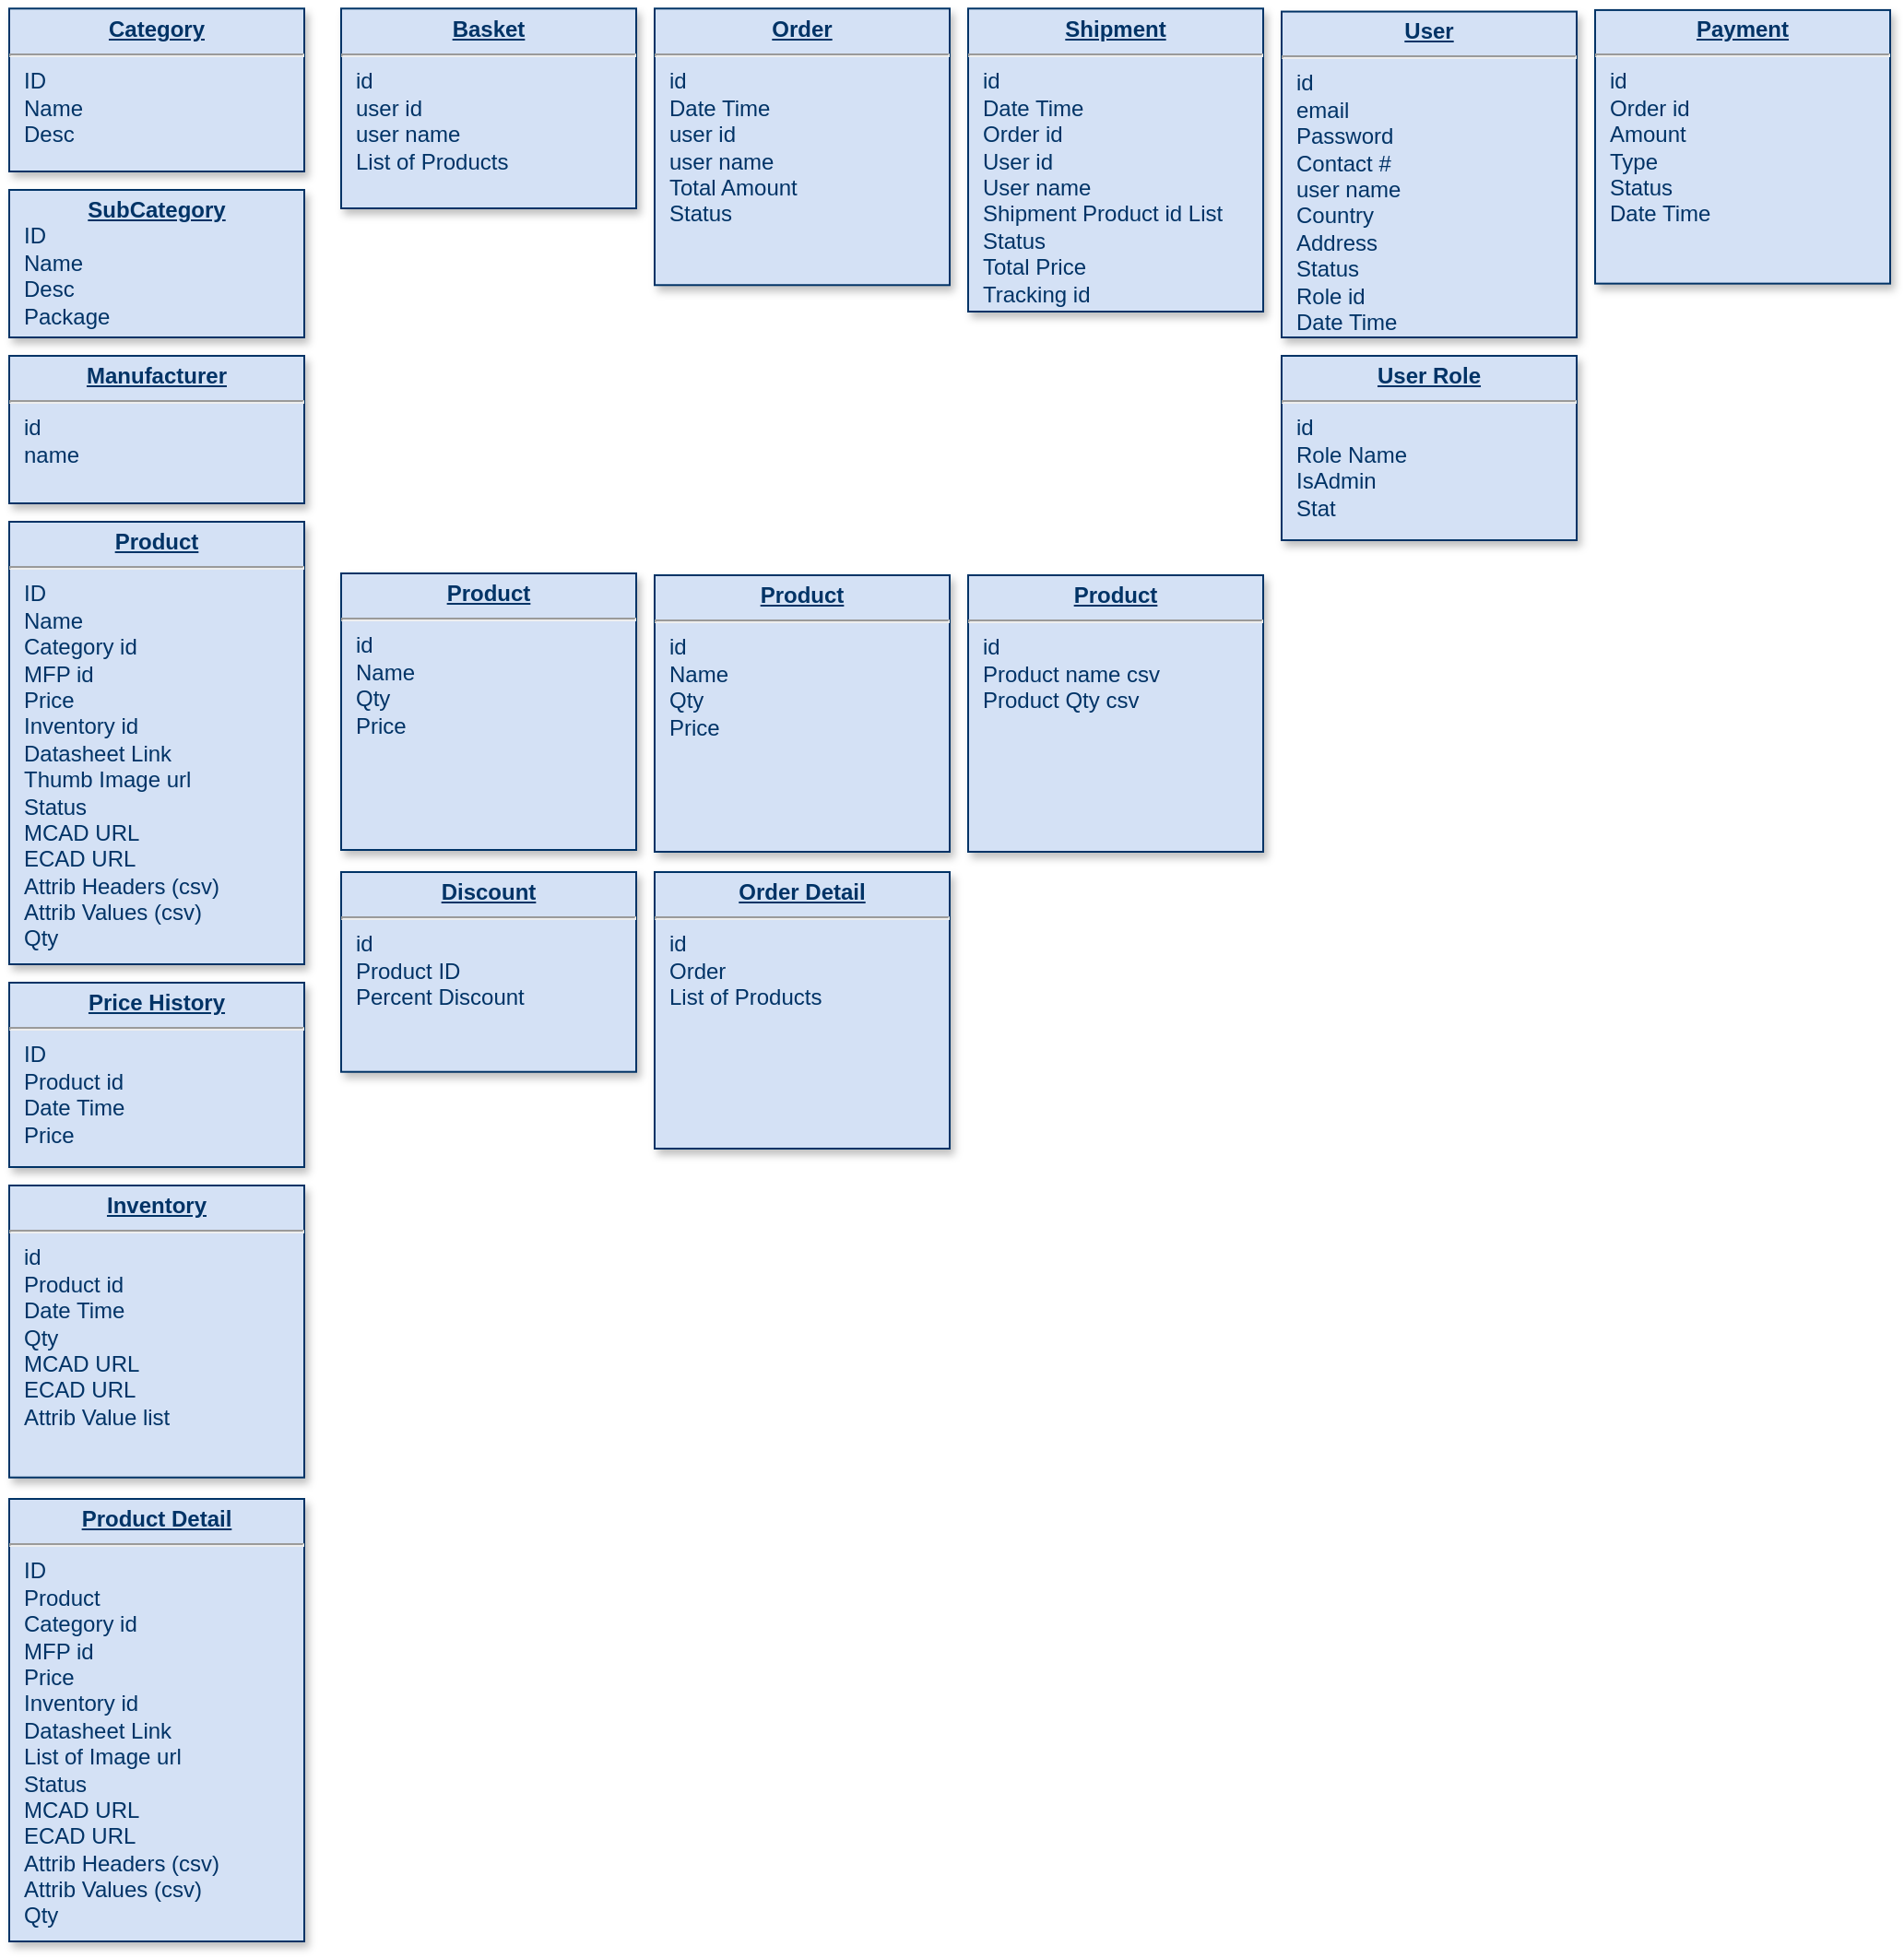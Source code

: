 <mxfile version="21.2.8" type="device" pages="4">
  <diagram name="Erd" id="efa7a0a1-bf9b-a30e-e6df-94a7791c09e9">
    <mxGraphModel dx="1418" dy="828" grid="1" gridSize="10" guides="1" tooltips="1" connect="1" arrows="1" fold="1" page="1" pageScale="1" pageWidth="826" pageHeight="1169" background="#ffffff" math="0" shadow="0">
      <root>
        <mxCell id="0" />
        <mxCell id="1" parent="0" />
        <mxCell id="19" value="&lt;p style=&quot;margin: 0px ; margin-top: 4px ; text-align: center ; text-decoration: underline&quot;&gt;&lt;strong&gt;Product&lt;/strong&gt;&lt;/p&gt;&lt;hr&gt;&lt;p style=&quot;margin: 0px 0px 0px 8px&quot;&gt;ID&lt;/p&gt;&lt;p style=&quot;margin: 0px 0px 0px 8px&quot;&gt;Name&lt;/p&gt;&lt;p style=&quot;margin: 0px 0px 0px 8px&quot;&gt;Category id&lt;/p&gt;&lt;p style=&quot;margin: 0px 0px 0px 8px&quot;&gt;MFP id&lt;/p&gt;&lt;p style=&quot;margin: 0px 0px 0px 8px&quot;&gt;Price&lt;/p&gt;&lt;p style=&quot;margin: 0px 0px 0px 8px&quot;&gt;Inventory id&lt;/p&gt;&lt;p style=&quot;margin: 0px 0px 0px 8px&quot;&gt;Datasheet Link&lt;/p&gt;&lt;p style=&quot;margin: 0px 0px 0px 8px&quot;&gt;Thumb Image url&lt;/p&gt;&lt;p style=&quot;margin: 0px 0px 0px 8px&quot;&gt;Status&lt;/p&gt;&lt;p style=&quot;margin: 0px 0px 0px 8px&quot;&gt;MCAD URL&lt;/p&gt;&lt;p style=&quot;margin: 0px 0px 0px 8px&quot;&gt;ECAD URL&lt;/p&gt;&lt;p style=&quot;margin: 0px 0px 0px 8px&quot;&gt;Attrib Headers (csv)&lt;br&gt;&lt;/p&gt;&lt;p style=&quot;margin: 0px 0px 0px 8px&quot;&gt;Attrib Values (csv)&lt;/p&gt;&lt;p style=&quot;margin: 0px 0px 0px 8px&quot;&gt;Qty&lt;/p&gt;" style="verticalAlign=top;align=left;overflow=fill;fontSize=12;fontFamily=Helvetica;html=1;strokeColor=#003366;shadow=1;fillColor=#D4E1F5;fontColor=#003366" parent="1" vertex="1">
          <mxGeometry x="40" y="300" width="160" height="240" as="geometry" />
        </mxCell>
        <mxCell id="20" value="&lt;p style=&quot;margin: 0px ; margin-top: 4px ; text-align: center ; text-decoration: underline&quot;&gt;&lt;b&gt;Manufacturer&lt;br&gt;&lt;/b&gt;&lt;/p&gt;&lt;div id=&quot;SDCloudData&quot; style=&quot;display: none&quot;&gt;&lt;/div&gt;&lt;hr&gt;&lt;p style=&quot;margin: 0px ; margin-left: 8px&quot;&gt;id&lt;/p&gt;&lt;p style=&quot;margin: 0px ; margin-left: 8px&quot;&gt;name&lt;/p&gt;&lt;p style=&quot;margin: 0px ; margin-left: 8px&quot;&gt;&lt;br&gt;&lt;/p&gt;" style="verticalAlign=top;align=left;overflow=fill;fontSize=12;fontFamily=Helvetica;html=1;strokeColor=#003366;shadow=1;fillColor=#D4E1F5;fontColor=#003366" parent="1" vertex="1">
          <mxGeometry x="40" y="210" width="160" height="80" as="geometry" />
        </mxCell>
        <mxCell id="21" value="&lt;p style=&quot;margin: 0px ; margin-top: 4px ; text-align: center ; text-decoration: underline&quot;&gt;&lt;b&gt;SubCategory&lt;br&gt;&lt;/b&gt;&lt;/p&gt;&lt;p style=&quot;margin: 0px 0px 0px 8px&quot;&gt;ID&lt;/p&gt;&lt;p style=&quot;margin: 0px 0px 0px 8px&quot;&gt;Name&lt;/p&gt;&lt;p style=&quot;margin: 0px 0px 0px 8px&quot;&gt;Desc&lt;/p&gt;&lt;p style=&quot;margin: 0px 0px 0px 8px&quot;&gt;&lt;span&gt;Package&amp;nbsp;&lt;/span&gt;&lt;br&gt;&lt;/p&gt;&lt;div id=&quot;SDCloudData&quot; style=&quot;display: none&quot;&gt;&lt;/div&gt;" style="verticalAlign=top;align=left;overflow=fill;fontSize=12;fontFamily=Helvetica;html=1;strokeColor=#003366;shadow=1;fillColor=#D4E1F5;fontColor=#003366" parent="1" vertex="1">
          <mxGeometry x="40" y="120" width="160" height="80" as="geometry" />
        </mxCell>
        <mxCell id="24" value="&lt;p style=&quot;margin: 0px ; margin-top: 4px ; text-align: center ; text-decoration: underline&quot;&gt;&lt;strong&gt;Order&lt;/strong&gt;&lt;/p&gt;&lt;hr&gt;&lt;p style=&quot;margin: 0px ; margin-left: 8px&quot;&gt;id&lt;/p&gt;&lt;p style=&quot;margin: 0px ; margin-left: 8px&quot;&gt;Date Time&lt;/p&gt;&lt;p style=&quot;margin: 0px ; margin-left: 8px&quot;&gt;user id&lt;/p&gt;&lt;p style=&quot;margin: 0px ; margin-left: 8px&quot;&gt;user name&lt;/p&gt;&lt;p style=&quot;margin: 0px ; margin-left: 8px&quot;&gt;Total Amount&lt;/p&gt;&lt;p style=&quot;margin: 0px ; margin-left: 8px&quot;&gt;Status&lt;/p&gt;" style="verticalAlign=top;align=left;overflow=fill;fontSize=12;fontFamily=Helvetica;html=1;strokeColor=#003366;shadow=1;fillColor=#D4E1F5;fontColor=#003366" parent="1" vertex="1">
          <mxGeometry x="390.0" y="21.64" width="160" height="150" as="geometry" />
        </mxCell>
        <mxCell id="25" value="&lt;p style=&quot;margin: 0px ; margin-top: 4px ; text-align: center ; text-decoration: underline&quot;&gt;&lt;b&gt;Category&lt;br&gt;&lt;/b&gt;&lt;/p&gt;&lt;div id=&quot;SDCloudData&quot; style=&quot;display: none&quot;&gt;&lt;/div&gt;&lt;hr&gt;&lt;p style=&quot;margin: 0px ; margin-left: 8px&quot;&gt;ID&lt;/p&gt;&lt;p style=&quot;margin: 0px ; margin-left: 8px&quot;&gt;Name&lt;/p&gt;&lt;p style=&quot;margin: 0px ; margin-left: 8px&quot;&gt;Desc&lt;/p&gt;" style="verticalAlign=top;align=left;overflow=fill;fontSize=12;fontFamily=Helvetica;html=1;strokeColor=#003366;shadow=1;fillColor=#D4E1F5;fontColor=#003366" parent="1" vertex="1">
          <mxGeometry x="40" y="21.64" width="160" height="88.36" as="geometry" />
        </mxCell>
        <mxCell id="sYIa1su5frhy15XDhLij-114" value="&lt;p style=&quot;margin: 0px ; margin-top: 4px ; text-align: center ; text-decoration: underline&quot;&gt;&lt;strong&gt;Price History&lt;/strong&gt;&lt;/p&gt;&lt;hr&gt;&lt;p style=&quot;margin: 0px 0px 0px 8px&quot;&gt;ID&lt;/p&gt;&lt;p style=&quot;margin: 0px 0px 0px 8px&quot;&gt;Product id&lt;/p&gt;&lt;p style=&quot;margin: 0px 0px 0px 8px&quot;&gt;Date Time&lt;/p&gt;&lt;p style=&quot;margin: 0px 0px 0px 8px&quot;&gt;Price&lt;/p&gt;&lt;p style=&quot;margin: 0px 0px 0px 8px&quot;&gt;&amp;nbsp;&lt;/p&gt;" style="verticalAlign=top;align=left;overflow=fill;fontSize=12;fontFamily=Helvetica;html=1;strokeColor=#003366;shadow=1;fillColor=#D4E1F5;fontColor=#003366" parent="1" vertex="1">
          <mxGeometry x="40" y="550" width="160" height="100" as="geometry" />
        </mxCell>
        <mxCell id="sYIa1su5frhy15XDhLij-115" value="&lt;p style=&quot;margin: 0px ; margin-top: 4px ; text-align: center ; text-decoration: underline&quot;&gt;&lt;b&gt;Inventory&lt;br&gt;&lt;/b&gt;&lt;/p&gt;&lt;div id=&quot;SDCloudData&quot; style=&quot;display: none&quot;&gt;&lt;/div&gt;&lt;hr&gt;&lt;p style=&quot;margin: 0px ; margin-left: 8px&quot;&gt;id&lt;/p&gt;&lt;p style=&quot;margin: 0px ; margin-left: 8px&quot;&gt;Product id&lt;/p&gt;&lt;p style=&quot;margin: 0px ; margin-left: 8px&quot;&gt;Date Time&lt;/p&gt;&lt;p style=&quot;margin: 0px ; margin-left: 8px&quot;&gt;Qty&amp;nbsp;&lt;/p&gt;&lt;p style=&quot;margin: 0px 0px 0px 8px&quot;&gt;MCAD URL&lt;/p&gt;&lt;p style=&quot;margin: 0px 0px 0px 8px&quot;&gt;ECAD URL&lt;/p&gt;&lt;p style=&quot;margin: 0px 0px 0px 8px&quot;&gt;Attrib Value list&lt;br&gt;&lt;/p&gt;" style="verticalAlign=top;align=left;overflow=fill;fontSize=12;fontFamily=Helvetica;html=1;strokeColor=#003366;shadow=1;fillColor=#D4E1F5;fontColor=#003366" parent="1" vertex="1">
          <mxGeometry x="40" y="660" width="160" height="158.36" as="geometry" />
        </mxCell>
        <mxCell id="sYIa1su5frhy15XDhLij-119" value="&lt;p style=&quot;margin: 0px ; margin-top: 4px ; text-align: center ; text-decoration: underline&quot;&gt;&lt;strong&gt;Basket&lt;/strong&gt;&lt;/p&gt;&lt;hr&gt;&lt;p style=&quot;margin: 0px ; margin-left: 8px&quot;&gt;id&lt;/p&gt;&lt;p style=&quot;margin: 0px ; margin-left: 8px&quot;&gt;&lt;span&gt;user id&lt;/span&gt;&lt;br&gt;&lt;/p&gt;&lt;p style=&quot;margin: 0px ; margin-left: 8px&quot;&gt;user name&lt;/p&gt;&lt;p style=&quot;margin: 0px ; margin-left: 8px&quot;&gt;List of Products&lt;/p&gt;" style="verticalAlign=top;align=left;overflow=fill;fontSize=12;fontFamily=Helvetica;html=1;strokeColor=#003366;shadow=1;fillColor=#D4E1F5;fontColor=#003366" parent="1" vertex="1">
          <mxGeometry x="220" y="21.64" width="160" height="108.36" as="geometry" />
        </mxCell>
        <mxCell id="sYIa1su5frhy15XDhLij-120" value="&lt;p style=&quot;margin: 0px ; margin-top: 4px ; text-align: center ; text-decoration: underline&quot;&gt;&lt;strong&gt;Shipment&lt;/strong&gt;&lt;/p&gt;&lt;hr&gt;&lt;p style=&quot;margin: 0px ; margin-left: 8px&quot;&gt;id&lt;/p&gt;&lt;p style=&quot;margin: 0px ; margin-left: 8px&quot;&gt;Date Time&lt;/p&gt;&lt;p style=&quot;margin: 0px ; margin-left: 8px&quot;&gt;Order id&lt;/p&gt;&lt;p style=&quot;margin: 0px ; margin-left: 8px&quot;&gt;User id&lt;/p&gt;&lt;p style=&quot;margin: 0px ; margin-left: 8px&quot;&gt;User name&lt;/p&gt;&lt;p style=&quot;margin: 0px ; margin-left: 8px&quot;&gt;Shipment Product id List&lt;/p&gt;&lt;p style=&quot;margin: 0px ; margin-left: 8px&quot;&gt;Status&lt;/p&gt;&lt;p style=&quot;margin: 0px ; margin-left: 8px&quot;&gt;Total Price&lt;/p&gt;&lt;p style=&quot;margin: 0px ; margin-left: 8px&quot;&gt;Tracking id&lt;/p&gt;" style="verticalAlign=top;align=left;overflow=fill;fontSize=12;fontFamily=Helvetica;html=1;strokeColor=#003366;shadow=1;fillColor=#D4E1F5;fontColor=#003366" parent="1" vertex="1">
          <mxGeometry x="560" y="21.64" width="160" height="164.36" as="geometry" />
        </mxCell>
        <mxCell id="sYIa1su5frhy15XDhLij-121" value="&lt;p style=&quot;margin: 0px ; margin-top: 4px ; text-align: center ; text-decoration: underline&quot;&gt;&lt;strong&gt;User&lt;/strong&gt;&lt;/p&gt;&lt;hr&gt;&lt;p style=&quot;margin: 0px ; margin-left: 8px&quot;&gt;id&lt;/p&gt;&lt;p style=&quot;margin: 0px ; margin-left: 8px&quot;&gt;email&lt;/p&gt;&lt;p style=&quot;margin: 0px ; margin-left: 8px&quot;&gt;Password&lt;/p&gt;&lt;p style=&quot;margin: 0px ; margin-left: 8px&quot;&gt;&lt;span&gt;Contact #&lt;/span&gt;&lt;br&gt;&lt;/p&gt;&lt;p style=&quot;margin: 0px ; margin-left: 8px&quot;&gt;&lt;span&gt;user name&lt;/span&gt;&lt;br&gt;&lt;/p&gt;&lt;p style=&quot;margin: 0px ; margin-left: 8px&quot;&gt;Country&lt;/p&gt;&lt;p style=&quot;margin: 0px ; margin-left: 8px&quot;&gt;Address&lt;/p&gt;&lt;p style=&quot;margin: 0px ; margin-left: 8px&quot;&gt;Status&amp;nbsp;&lt;/p&gt;&lt;p style=&quot;margin: 0px ; margin-left: 8px&quot;&gt;&lt;span&gt;Role id&lt;/span&gt;&lt;br&gt;&lt;/p&gt;&lt;p style=&quot;margin: 0px ; margin-left: 8px&quot;&gt;&lt;span&gt;Date Time&lt;/span&gt;&lt;/p&gt;" style="verticalAlign=top;align=left;overflow=fill;fontSize=12;fontFamily=Helvetica;html=1;strokeColor=#003366;shadow=1;fillColor=#D4E1F5;fontColor=#003366" parent="1" vertex="1">
          <mxGeometry x="730" y="23.28" width="160" height="176.72" as="geometry" />
        </mxCell>
        <mxCell id="sYIa1su5frhy15XDhLij-122" value="&lt;p style=&quot;margin: 0px ; margin-top: 4px ; text-align: center ; text-decoration: underline&quot;&gt;&lt;strong&gt;User Role&lt;/strong&gt;&lt;/p&gt;&lt;hr&gt;&lt;p style=&quot;margin: 0px ; margin-left: 8px&quot;&gt;id&lt;/p&gt;&lt;p style=&quot;margin: 0px ; margin-left: 8px&quot;&gt;Role Name&lt;/p&gt;&lt;p style=&quot;margin: 0px ; margin-left: 8px&quot;&gt;IsAdmin&lt;/p&gt;&lt;p style=&quot;margin: 0px ; margin-left: 8px&quot;&gt;Stat&lt;/p&gt;&lt;p style=&quot;margin: 0px ; margin-left: 8px&quot;&gt;&lt;br&gt;&lt;/p&gt;" style="verticalAlign=top;align=left;overflow=fill;fontSize=12;fontFamily=Helvetica;html=1;strokeColor=#003366;shadow=1;fillColor=#D4E1F5;fontColor=#003366" parent="1" vertex="1">
          <mxGeometry x="730" y="210" width="160" height="100" as="geometry" />
        </mxCell>
        <mxCell id="sYIa1su5frhy15XDhLij-123" value="&lt;p style=&quot;margin: 0px ; margin-top: 4px ; text-align: center ; text-decoration: underline&quot;&gt;&lt;strong&gt;Product&lt;/strong&gt;&lt;/p&gt;&lt;hr&gt;&lt;p style=&quot;margin: 0px ; margin-left: 8px&quot;&gt;id&lt;/p&gt;&lt;p style=&quot;margin: 0px ; margin-left: 8px&quot;&gt;Product name csv&lt;/p&gt;&lt;p style=&quot;margin: 0px ; margin-left: 8px&quot;&gt;Product Qty csv&lt;/p&gt;" style="verticalAlign=top;align=left;overflow=fill;fontSize=12;fontFamily=Helvetica;html=1;strokeColor=#003366;shadow=1;fillColor=#D4E1F5;fontColor=#003366" parent="1" vertex="1">
          <mxGeometry x="560.0" y="329.0" width="160" height="150" as="geometry" />
        </mxCell>
        <mxCell id="sYIa1su5frhy15XDhLij-127" value="&lt;p style=&quot;margin: 0px ; margin-top: 4px ; text-align: center ; text-decoration: underline&quot;&gt;&lt;strong&gt;Product&lt;/strong&gt;&lt;/p&gt;&lt;hr&gt;&lt;p style=&quot;margin: 0px 0px 0px 8px&quot;&gt;id&lt;/p&gt;&lt;p style=&quot;margin: 0px 0px 0px 8px&quot;&gt;Name&lt;/p&gt;&lt;p style=&quot;margin: 0px 0px 0px 8px&quot;&gt;Qty&lt;/p&gt;&lt;p style=&quot;margin: 0px 0px 0px 8px&quot;&gt;Price&lt;/p&gt;" style="verticalAlign=top;align=left;overflow=fill;fontSize=12;fontFamily=Helvetica;html=1;strokeColor=#003366;shadow=1;fillColor=#D4E1F5;fontColor=#003366" parent="1" vertex="1">
          <mxGeometry x="390.0" y="329.0" width="160" height="150" as="geometry" />
        </mxCell>
        <mxCell id="sYIa1su5frhy15XDhLij-130" value="&lt;p style=&quot;margin: 0px ; margin-top: 4px ; text-align: center ; text-decoration: underline&quot;&gt;&lt;strong&gt;Payment&lt;/strong&gt;&lt;/p&gt;&lt;hr&gt;&lt;p style=&quot;margin: 0px ; margin-left: 8px&quot;&gt;id&lt;/p&gt;&lt;p style=&quot;margin: 0px ; margin-left: 8px&quot;&gt;Order id&lt;/p&gt;&lt;p style=&quot;margin: 0px ; margin-left: 8px&quot;&gt;&lt;span&gt;Amount&lt;/span&gt;&lt;br&gt;&lt;/p&gt;&lt;p style=&quot;margin: 0px ; margin-left: 8px&quot;&gt;&lt;span&gt;Type&lt;/span&gt;&lt;br&gt;&lt;/p&gt;&lt;p style=&quot;margin: 0px ; margin-left: 8px&quot;&gt;Status&lt;/p&gt;&lt;p style=&quot;margin: 0px ; margin-left: 8px&quot;&gt;Date Time&amp;nbsp;&lt;/p&gt;" style="verticalAlign=top;align=left;overflow=fill;fontSize=12;fontFamily=Helvetica;html=1;strokeColor=#003366;shadow=1;fillColor=#D4E1F5;fontColor=#003366" parent="1" vertex="1">
          <mxGeometry x="900" y="22.46" width="160" height="148.36" as="geometry" />
        </mxCell>
        <mxCell id="sYIa1su5frhy15XDhLij-132" value="&lt;p style=&quot;margin: 0px ; margin-top: 4px ; text-align: center ; text-decoration: underline&quot;&gt;&lt;strong&gt;Product&lt;/strong&gt;&lt;/p&gt;&lt;hr&gt;&lt;p style=&quot;margin: 0px ; margin-left: 8px&quot;&gt;id&lt;/p&gt;&lt;p style=&quot;margin: 0px ; margin-left: 8px&quot;&gt;Name&lt;/p&gt;&lt;p style=&quot;margin: 0px ; margin-left: 8px&quot;&gt;Qty&lt;/p&gt;&lt;p style=&quot;margin: 0px ; margin-left: 8px&quot;&gt;Price&lt;/p&gt;" style="verticalAlign=top;align=left;overflow=fill;fontSize=12;fontFamily=Helvetica;html=1;strokeColor=#003366;shadow=1;fillColor=#D4E1F5;fontColor=#003366" parent="1" vertex="1">
          <mxGeometry x="220.0" y="328.0" width="160" height="150" as="geometry" />
        </mxCell>
        <mxCell id="vm-Z4vvPBwgOnp9Pl2qp-25" value="&lt;p style=&quot;margin: 0px ; margin-top: 4px ; text-align: center ; text-decoration: underline&quot;&gt;&lt;b&gt;Discount&lt;/b&gt;&lt;/p&gt;&lt;hr&gt;&lt;p style=&quot;margin: 0px ; margin-left: 8px&quot;&gt;id&lt;/p&gt;&lt;p style=&quot;margin: 0px ; margin-left: 8px&quot;&gt;&lt;span&gt;Product ID&lt;/span&gt;&lt;/p&gt;&lt;p style=&quot;margin: 0px ; margin-left: 8px&quot;&gt;&lt;span&gt;Percent Discount&lt;/span&gt;&lt;/p&gt;" style="verticalAlign=top;align=left;overflow=fill;fontSize=12;fontFamily=Helvetica;html=1;strokeColor=#003366;shadow=1;fillColor=#D4E1F5;fontColor=#003366" parent="1" vertex="1">
          <mxGeometry x="220" y="490" width="160" height="108.36" as="geometry" />
        </mxCell>
        <mxCell id="vm-Z4vvPBwgOnp9Pl2qp-26" value="&lt;p style=&quot;margin: 0px ; margin-top: 4px ; text-align: center ; text-decoration: underline&quot;&gt;&lt;strong&gt;Product Detail&lt;/strong&gt;&lt;/p&gt;&lt;hr&gt;&lt;p style=&quot;margin: 0px 0px 0px 8px&quot;&gt;ID&lt;/p&gt;&lt;p style=&quot;margin: 0px 0px 0px 8px&quot;&gt;Product&lt;/p&gt;&lt;p style=&quot;margin: 0px 0px 0px 8px&quot;&gt;Category id&lt;/p&gt;&lt;p style=&quot;margin: 0px 0px 0px 8px&quot;&gt;MFP id&lt;/p&gt;&lt;p style=&quot;margin: 0px 0px 0px 8px&quot;&gt;Price&lt;/p&gt;&lt;p style=&quot;margin: 0px 0px 0px 8px&quot;&gt;Inventory id&lt;/p&gt;&lt;p style=&quot;margin: 0px 0px 0px 8px&quot;&gt;Datasheet Link&lt;/p&gt;&lt;p style=&quot;margin: 0px 0px 0px 8px&quot;&gt;List of Image url&lt;/p&gt;&lt;p style=&quot;margin: 0px 0px 0px 8px&quot;&gt;Status&lt;/p&gt;&lt;p style=&quot;margin: 0px 0px 0px 8px&quot;&gt;MCAD URL&lt;/p&gt;&lt;p style=&quot;margin: 0px 0px 0px 8px&quot;&gt;ECAD URL&lt;/p&gt;&lt;p style=&quot;margin: 0px 0px 0px 8px&quot;&gt;Attrib Headers (csv)&lt;br&gt;&lt;/p&gt;&lt;p style=&quot;margin: 0px 0px 0px 8px&quot;&gt;Attrib Values (csv)&lt;/p&gt;&lt;p style=&quot;margin: 0px 0px 0px 8px&quot;&gt;Qty&lt;/p&gt;" style="verticalAlign=top;align=left;overflow=fill;fontSize=12;fontFamily=Helvetica;html=1;strokeColor=#003366;shadow=1;fillColor=#D4E1F5;fontColor=#003366" parent="1" vertex="1">
          <mxGeometry x="40" y="830" width="160" height="240" as="geometry" />
        </mxCell>
        <mxCell id="vm-Z4vvPBwgOnp9Pl2qp-27" value="&lt;p style=&quot;margin: 0px ; margin-top: 4px ; text-align: center ; text-decoration: underline&quot;&gt;&lt;strong&gt;Order Detail&lt;/strong&gt;&lt;/p&gt;&lt;hr&gt;&lt;p style=&quot;margin: 0px ; margin-left: 8px&quot;&gt;id&lt;/p&gt;&lt;p style=&quot;margin: 0px ; margin-left: 8px&quot;&gt;Order&lt;/p&gt;&lt;p style=&quot;margin: 0px ; margin-left: 8px&quot;&gt;&lt;span&gt;List of Products&lt;/span&gt;&lt;/p&gt;&lt;p style=&quot;margin: 0px ; margin-left: 8px&quot;&gt;&lt;br&gt;&lt;/p&gt;" style="verticalAlign=top;align=left;overflow=fill;fontSize=12;fontFamily=Helvetica;html=1;strokeColor=#003366;shadow=1;fillColor=#D4E1F5;fontColor=#003366" parent="1" vertex="1">
          <mxGeometry x="390.0" y="490.0" width="160" height="150" as="geometry" />
        </mxCell>
      </root>
    </mxGraphModel>
  </diagram>
  <diagram id="UaSvRlF4qgze5qT0ueA0" name="Sequence Diagram">
    <mxGraphModel dx="1418" dy="828" grid="1" gridSize="10" guides="1" tooltips="1" connect="1" arrows="1" fold="1" page="1" pageScale="1" pageWidth="850" pageHeight="1100" math="0" shadow="0">
      <root>
        <mxCell id="zr8bc-mMRBTdmqLGA0dL-0" />
        <mxCell id="zr8bc-mMRBTdmqLGA0dL-1" parent="zr8bc-mMRBTdmqLGA0dL-0" />
        <mxCell id="zr8bc-mMRBTdmqLGA0dL-112" value="" style="rounded=0;whiteSpace=wrap;html=1;fillColor=#d5e8d4;strokeColor=#82b366;" parent="zr8bc-mMRBTdmqLGA0dL-1" vertex="1">
          <mxGeometry x="340" y="380" width="400" height="300" as="geometry" />
        </mxCell>
        <mxCell id="zr8bc-mMRBTdmqLGA0dL-74" value="Get Products/ Details" style="rounded=1;whiteSpace=wrap;html=1;absoluteArcSize=1;arcSize=14;strokeWidth=2;" parent="zr8bc-mMRBTdmqLGA0dL-1" vertex="1">
          <mxGeometry x="360" y="390.002" width="50" height="48.98" as="geometry" />
        </mxCell>
        <mxCell id="zr8bc-mMRBTdmqLGA0dL-76" value="Update Cart" style="rounded=1;whiteSpace=wrap;html=1;absoluteArcSize=1;arcSize=14;strokeWidth=2;" parent="zr8bc-mMRBTdmqLGA0dL-1" vertex="1">
          <mxGeometry x="360" y="463.265" width="50" height="48.98" as="geometry" />
        </mxCell>
        <mxCell id="zr8bc-mMRBTdmqLGA0dL-96" style="edgeStyle=orthogonalEdgeStyle;rounded=0;orthogonalLoop=1;jettySize=auto;html=1;entryX=0.5;entryY=0;entryDx=0;entryDy=0;" parent="zr8bc-mMRBTdmqLGA0dL-1" source="zr8bc-mMRBTdmqLGA0dL-74" target="zr8bc-mMRBTdmqLGA0dL-76" edge="1">
          <mxGeometry x="340" y="380" as="geometry" />
        </mxCell>
        <mxCell id="zr8bc-mMRBTdmqLGA0dL-79" value="Check out" style="rounded=1;whiteSpace=wrap;html=1;absoluteArcSize=1;arcSize=14;strokeWidth=2;" parent="zr8bc-mMRBTdmqLGA0dL-1" vertex="1">
          <mxGeometry x="445" y="463.265" width="50" height="48.98" as="geometry" />
        </mxCell>
        <mxCell id="zr8bc-mMRBTdmqLGA0dL-95" style="edgeStyle=orthogonalEdgeStyle;rounded=0;orthogonalLoop=1;jettySize=auto;html=1;entryX=0;entryY=0.5;entryDx=0;entryDy=0;" parent="zr8bc-mMRBTdmqLGA0dL-1" source="zr8bc-mMRBTdmqLGA0dL-76" target="zr8bc-mMRBTdmqLGA0dL-79" edge="1">
          <mxGeometry x="340" y="380" as="geometry" />
        </mxCell>
        <mxCell id="vdaZj_oGXBu-waa9RA62-26" value="Yes" style="edgeStyle=orthogonalEdgeStyle;rounded=0;orthogonalLoop=1;jettySize=auto;html=1;entryX=0;entryY=0.5;entryDx=0;entryDy=0;" parent="zr8bc-mMRBTdmqLGA0dL-1" source="zr8bc-mMRBTdmqLGA0dL-82" target="vdaZj_oGXBu-waa9RA62-25" edge="1">
          <mxGeometry relative="1" as="geometry" />
        </mxCell>
        <mxCell id="zr8bc-mMRBTdmqLGA0dL-82" value="Login" style="rhombus;whiteSpace=wrap;html=1;" parent="zr8bc-mMRBTdmqLGA0dL-1" vertex="1">
          <mxGeometry x="450" y="536.735" width="40" height="39.184" as="geometry" />
        </mxCell>
        <mxCell id="zr8bc-mMRBTdmqLGA0dL-83" style="edgeStyle=orthogonalEdgeStyle;rounded=0;orthogonalLoop=1;jettySize=auto;html=1;entryX=0.5;entryY=0;entryDx=0;entryDy=0;" parent="zr8bc-mMRBTdmqLGA0dL-1" source="zr8bc-mMRBTdmqLGA0dL-79" target="zr8bc-mMRBTdmqLGA0dL-82" edge="1">
          <mxGeometry x="340" y="380" as="geometry" />
        </mxCell>
        <mxCell id="zr8bc-mMRBTdmqLGA0dL-84" value="Order&lt;br&gt;success&amp;nbsp;" style="rounded=1;whiteSpace=wrap;html=1;absoluteArcSize=1;arcSize=14;strokeWidth=2;" parent="zr8bc-mMRBTdmqLGA0dL-1" vertex="1">
          <mxGeometry x="680" y="531.837" width="50" height="48.98" as="geometry" />
        </mxCell>
        <mxCell id="vdaZj_oGXBu-waa9RA62-22" style="edgeStyle=orthogonalEdgeStyle;rounded=0;orthogonalLoop=1;jettySize=auto;html=1;entryX=0.5;entryY=0;entryDx=0;entryDy=0;" parent="zr8bc-mMRBTdmqLGA0dL-1" source="zr8bc-mMRBTdmqLGA0dL-88" target="vdaZj_oGXBu-waa9RA62-21" edge="1">
          <mxGeometry relative="1" as="geometry" />
        </mxCell>
        <mxCell id="zr8bc-mMRBTdmqLGA0dL-88" value="Create/ Login&lt;br&gt;User" style="rounded=1;whiteSpace=wrap;html=1;absoluteArcSize=1;arcSize=14;strokeWidth=2;" parent="zr8bc-mMRBTdmqLGA0dL-1" vertex="1">
          <mxGeometry x="360" y="531.837" width="50" height="48.98" as="geometry" />
        </mxCell>
        <mxCell id="zr8bc-mMRBTdmqLGA0dL-89" value="No" style="edgeStyle=orthogonalEdgeStyle;rounded=0;orthogonalLoop=1;jettySize=auto;html=1;" parent="zr8bc-mMRBTdmqLGA0dL-1" source="zr8bc-mMRBTdmqLGA0dL-82" target="zr8bc-mMRBTdmqLGA0dL-88" edge="1">
          <mxGeometry x="340" y="380" as="geometry" />
        </mxCell>
        <mxCell id="vdaZj_oGXBu-waa9RA62-19" style="edgeStyle=orthogonalEdgeStyle;rounded=0;orthogonalLoop=1;jettySize=auto;html=1;" parent="zr8bc-mMRBTdmqLGA0dL-1" source="zr8bc-mMRBTdmqLGA0dL-107" target="vdaZj_oGXBu-waa9RA62-18" edge="1">
          <mxGeometry x="340" y="380" as="geometry" />
        </mxCell>
        <mxCell id="vdaZj_oGXBu-waa9RA62-24" style="edgeStyle=orthogonalEdgeStyle;rounded=0;orthogonalLoop=1;jettySize=auto;html=1;exitX=0;exitY=0.5;exitDx=0;exitDy=0;" parent="zr8bc-mMRBTdmqLGA0dL-1" source="zr8bc-mMRBTdmqLGA0dL-107" target="zr8bc-mMRBTdmqLGA0dL-82" edge="1">
          <mxGeometry relative="1" as="geometry" />
        </mxCell>
        <mxCell id="zr8bc-mMRBTdmqLGA0dL-107" value="Get Order Status" style="rounded=1;whiteSpace=wrap;html=1;absoluteArcSize=1;arcSize=14;strokeWidth=2;" parent="zr8bc-mMRBTdmqLGA0dL-1" vertex="1">
          <mxGeometry x="445" y="620.007" width="50" height="48.98" as="geometry" />
        </mxCell>
        <mxCell id="zr8bc-mMRBTdmqLGA0dL-113" value="User" style="text;html=1;strokeColor=none;fillColor=none;align=center;verticalAlign=middle;whiteSpace=wrap;rounded=0;" parent="zr8bc-mMRBTdmqLGA0dL-1" vertex="1">
          <mxGeometry x="520" y="380.41" width="40" height="19.592" as="geometry" />
        </mxCell>
        <mxCell id="vdaZj_oGXBu-waa9RA62-18" value="Update Receive Status" style="rounded=1;whiteSpace=wrap;html=1;absoluteArcSize=1;arcSize=14;strokeWidth=2;" parent="zr8bc-mMRBTdmqLGA0dL-1" vertex="1">
          <mxGeometry x="530" y="620.007" width="50" height="48.98" as="geometry" />
        </mxCell>
        <mxCell id="vdaZj_oGXBu-waa9RA62-23" value="Yes" style="edgeStyle=orthogonalEdgeStyle;rounded=0;orthogonalLoop=1;jettySize=auto;html=1;entryX=0;entryY=0.5;entryDx=0;entryDy=0;" parent="zr8bc-mMRBTdmqLGA0dL-1" source="vdaZj_oGXBu-waa9RA62-21" target="zr8bc-mMRBTdmqLGA0dL-107" edge="1">
          <mxGeometry relative="1" as="geometry" />
        </mxCell>
        <mxCell id="vdaZj_oGXBu-waa9RA62-21" value="Login" style="rhombus;whiteSpace=wrap;html=1;" parent="zr8bc-mMRBTdmqLGA0dL-1" vertex="1">
          <mxGeometry x="365" y="624.905" width="40" height="39.184" as="geometry" />
        </mxCell>
        <mxCell id="zr8bc-mMRBTdmqLGA0dL-110" value="" style="rounded=0;whiteSpace=wrap;html=1;fillColor=#dae8fc;strokeColor=#6c8ebf;" parent="zr8bc-mMRBTdmqLGA0dL-1" vertex="1">
          <mxGeometry x="90" y="380" width="230" height="240" as="geometry" />
        </mxCell>
        <mxCell id="zr8bc-mMRBTdmqLGA0dL-67" value="&lt;span&gt;Login&lt;/span&gt;" style="rhombus;whiteSpace=wrap;html=1;" parent="zr8bc-mMRBTdmqLGA0dL-1" vertex="1">
          <mxGeometry x="115" y="460" width="40" height="40" as="geometry" />
        </mxCell>
        <mxCell id="zr8bc-mMRBTdmqLGA0dL-68" style="edgeStyle=orthogonalEdgeStyle;rounded=0;orthogonalLoop=1;jettySize=auto;html=1;entryX=0.5;entryY=0;entryDx=0;entryDy=0;" parent="zr8bc-mMRBTdmqLGA0dL-1" source="zr8bc-mMRBTdmqLGA0dL-69" target="zr8bc-mMRBTdmqLGA0dL-67" edge="1">
          <mxGeometry x="90" y="380" as="geometry" />
        </mxCell>
        <mxCell id="zr8bc-mMRBTdmqLGA0dL-69" value="Log in Admin" style="rounded=1;whiteSpace=wrap;html=1;absoluteArcSize=1;arcSize=14;strokeWidth=2;" parent="zr8bc-mMRBTdmqLGA0dL-1" vertex="1">
          <mxGeometry x="110" y="390" width="50" height="50" as="geometry" />
        </mxCell>
        <mxCell id="zr8bc-mMRBTdmqLGA0dL-70" value="Get, put, Update&lt;br&gt;Products&amp;nbsp;" style="rounded=1;whiteSpace=wrap;html=1;absoluteArcSize=1;arcSize=14;strokeWidth=2;" parent="zr8bc-mMRBTdmqLGA0dL-1" vertex="1">
          <mxGeometry x="110" y="560" width="50" height="50" as="geometry" />
        </mxCell>
        <mxCell id="zr8bc-mMRBTdmqLGA0dL-65" value="Yes" style="edgeStyle=orthogonalEdgeStyle;rounded=0;orthogonalLoop=1;jettySize=auto;html=1;entryX=0.5;entryY=0;entryDx=0;entryDy=0;" parent="zr8bc-mMRBTdmqLGA0dL-1" source="zr8bc-mMRBTdmqLGA0dL-67" target="zr8bc-mMRBTdmqLGA0dL-70" edge="1">
          <mxGeometry x="90" y="380" as="geometry" />
        </mxCell>
        <mxCell id="zr8bc-mMRBTdmqLGA0dL-102" value="Update Order Sttaus" style="rounded=1;whiteSpace=wrap;html=1;absoluteArcSize=1;arcSize=14;strokeWidth=2;" parent="zr8bc-mMRBTdmqLGA0dL-1" vertex="1">
          <mxGeometry x="180" y="560" width="50" height="50" as="geometry" />
        </mxCell>
        <mxCell id="zr8bc-mMRBTdmqLGA0dL-103" style="edgeStyle=orthogonalEdgeStyle;rounded=0;orthogonalLoop=1;jettySize=auto;html=1;entryX=0.5;entryY=0;entryDx=0;entryDy=0;exitX=0.5;exitY=0;exitDx=0;exitDy=0;" parent="zr8bc-mMRBTdmqLGA0dL-1" source="zr8bc-mMRBTdmqLGA0dL-70" target="zr8bc-mMRBTdmqLGA0dL-102" edge="1">
          <mxGeometry x="90" y="380" as="geometry">
            <mxPoint x="135" y="540" as="sourcePoint" />
          </mxGeometry>
        </mxCell>
        <mxCell id="zr8bc-mMRBTdmqLGA0dL-111" value="Admin" style="text;html=1;strokeColor=none;fillColor=none;align=center;verticalAlign=middle;whiteSpace=wrap;rounded=0;" parent="zr8bc-mMRBTdmqLGA0dL-1" vertex="1">
          <mxGeometry x="185" y="380" width="40" height="20" as="geometry" />
        </mxCell>
        <mxCell id="zr8bc-mMRBTdmqLGA0dL-114" value="Dash Board" style="rounded=1;whiteSpace=wrap;html=1;absoluteArcSize=1;arcSize=14;strokeWidth=2;" parent="zr8bc-mMRBTdmqLGA0dL-1" vertex="1">
          <mxGeometry x="250" y="560" width="50" height="50" as="geometry" />
        </mxCell>
        <mxCell id="zr8bc-mMRBTdmqLGA0dL-115" style="edgeStyle=orthogonalEdgeStyle;rounded=0;orthogonalLoop=1;jettySize=auto;html=1;entryX=0.5;entryY=0;entryDx=0;entryDy=0;exitX=0.5;exitY=0;exitDx=0;exitDy=0;" parent="zr8bc-mMRBTdmqLGA0dL-1" source="zr8bc-mMRBTdmqLGA0dL-70" target="zr8bc-mMRBTdmqLGA0dL-114" edge="1">
          <mxGeometry x="90" y="380" as="geometry">
            <mxPoint x="130" y="520" as="sourcePoint" />
          </mxGeometry>
        </mxCell>
        <mxCell id="vdaZj_oGXBu-waa9RA62-28" style="edgeStyle=orthogonalEdgeStyle;rounded=0;orthogonalLoop=1;jettySize=auto;html=1;" parent="zr8bc-mMRBTdmqLGA0dL-1" source="vdaZj_oGXBu-waa9RA62-25" target="vdaZj_oGXBu-waa9RA62-27" edge="1">
          <mxGeometry relative="1" as="geometry" />
        </mxCell>
        <mxCell id="vdaZj_oGXBu-waa9RA62-25" value="Payment" style="rounded=1;whiteSpace=wrap;html=1;absoluteArcSize=1;arcSize=14;strokeWidth=2;" parent="zr8bc-mMRBTdmqLGA0dL-1" vertex="1">
          <mxGeometry x="530" y="531.835" width="50" height="48.98" as="geometry" />
        </mxCell>
        <mxCell id="vdaZj_oGXBu-waa9RA62-29" value="Yes" style="edgeStyle=orthogonalEdgeStyle;rounded=0;orthogonalLoop=1;jettySize=auto;html=1;entryX=0;entryY=0.5;entryDx=0;entryDy=0;" parent="zr8bc-mMRBTdmqLGA0dL-1" source="vdaZj_oGXBu-waa9RA62-27" target="zr8bc-mMRBTdmqLGA0dL-84" edge="1">
          <mxGeometry relative="1" as="geometry" />
        </mxCell>
        <mxCell id="vdaZj_oGXBu-waa9RA62-27" value="pay" style="rhombus;whiteSpace=wrap;html=1;" parent="zr8bc-mMRBTdmqLGA0dL-1" vertex="1">
          <mxGeometry x="600" y="536.735" width="40" height="39.184" as="geometry" />
        </mxCell>
      </root>
    </mxGraphModel>
  </diagram>
  <diagram id="7fUXGI-yXEMwNu_Qb1OB" name="Architecture">
    <mxGraphModel dx="1418" dy="828" grid="1" gridSize="10" guides="1" tooltips="1" connect="1" arrows="1" fold="1" page="1" pageScale="1" pageWidth="850" pageHeight="1100" math="0" shadow="0">
      <root>
        <mxCell id="Uw_mJbw3vXA8cdtj_4v0-0" />
        <mxCell id="Uw_mJbw3vXA8cdtj_4v0-1" parent="Uw_mJbw3vXA8cdtj_4v0-0" />
        <mxCell id="QeI6SPb1CSckLJIYi59A-11" value="" style="rounded=0;whiteSpace=wrap;html=1;dashed=1;" parent="Uw_mJbw3vXA8cdtj_4v0-1" vertex="1">
          <mxGeometry x="200" y="30" width="490" height="350" as="geometry" />
        </mxCell>
        <mxCell id="Uw_mJbw3vXA8cdtj_4v0-2" value="" style="rounded=0;whiteSpace=wrap;html=1;" parent="Uw_mJbw3vXA8cdtj_4v0-1" vertex="1">
          <mxGeometry x="260" y="60" width="420" height="310" as="geometry" />
        </mxCell>
        <mxCell id="Uw_mJbw3vXA8cdtj_4v0-19" value="Event Service Bus" style="rounded=1;whiteSpace=wrap;html=1;horizontal=0;" parent="Uw_mJbw3vXA8cdtj_4v0-1" vertex="1">
          <mxGeometry x="640" y="77" width="20" height="230" as="geometry" />
        </mxCell>
        <mxCell id="QeI6SPb1CSckLJIYi59A-14" style="edgeStyle=orthogonalEdgeStyle;rounded=0;orthogonalLoop=1;jettySize=auto;html=1;startArrow=classic;startFill=1;" parent="Uw_mJbw3vXA8cdtj_4v0-1" source="Uw_mJbw3vXA8cdtj_4v0-23" target="QeI6SPb1CSckLJIYi59A-8" edge="1">
          <mxGeometry relative="1" as="geometry">
            <Array as="points">
              <mxPoint x="310" y="94" />
              <mxPoint x="310" y="94" />
            </Array>
          </mxGeometry>
        </mxCell>
        <mxCell id="QeI6SPb1CSckLJIYi59A-17" style="edgeStyle=orthogonalEdgeStyle;rounded=0;orthogonalLoop=1;jettySize=auto;html=1;startArrow=classic;startFill=1;endArrow=none;endFill=0;" parent="Uw_mJbw3vXA8cdtj_4v0-1" source="Uw_mJbw3vXA8cdtj_4v0-23" target="Uw_mJbw3vXA8cdtj_4v0-17" edge="1">
          <mxGeometry relative="1" as="geometry">
            <Array as="points">
              <mxPoint x="350" y="283" />
              <mxPoint x="350" y="283" />
            </Array>
          </mxGeometry>
        </mxCell>
        <mxCell id="QeI6SPb1CSckLJIYi59A-18" style="edgeStyle=orthogonalEdgeStyle;rounded=0;orthogonalLoop=1;jettySize=auto;html=1;entryX=0.5;entryY=1;entryDx=0;entryDy=0;startArrow=classic;startFill=1;endArrow=classic;endFill=1;strokeColor=#33FFFF;" parent="Uw_mJbw3vXA8cdtj_4v0-1" source="Uw_mJbw3vXA8cdtj_4v0-23" target="QeI6SPb1CSckLJIYi59A-13" edge="1">
          <mxGeometry relative="1" as="geometry">
            <Array as="points">
              <mxPoint x="326" y="120" />
            </Array>
          </mxGeometry>
        </mxCell>
        <mxCell id="Uw_mJbw3vXA8cdtj_4v0-23" value="API Gateway" style="rounded=1;whiteSpace=wrap;html=1;horizontal=0;" parent="Uw_mJbw3vXA8cdtj_4v0-1" vertex="1">
          <mxGeometry x="276" y="80" width="30" height="270" as="geometry" />
        </mxCell>
        <mxCell id="Uw_mJbw3vXA8cdtj_4v0-25" style="edgeStyle=orthogonalEdgeStyle;rounded=0;orthogonalLoop=1;jettySize=auto;html=1;startArrow=classic;startFill=1;" parent="Uw_mJbw3vXA8cdtj_4v0-1" source="Uw_mJbw3vXA8cdtj_4v0-26" target="Uw_mJbw3vXA8cdtj_4v0-23" edge="1">
          <mxGeometry relative="1" as="geometry" />
        </mxCell>
        <mxCell id="Uw_mJbw3vXA8cdtj_4v0-26" value="SPA / Web App" style="rounded=0;whiteSpace=wrap;html=1;horizontal=0;" parent="Uw_mJbw3vXA8cdtj_4v0-1" vertex="1">
          <mxGeometry x="210" y="135" width="30" height="110" as="geometry" />
        </mxCell>
        <mxCell id="Uw_mJbw3vXA8cdtj_4v0-27" value="HiTech Store Architecture" style="text;html=1;align=center;verticalAlign=middle;resizable=0;points=[];autosize=1;" parent="Uw_mJbw3vXA8cdtj_4v0-1" vertex="1">
          <mxGeometry x="390" y="12" width="150" height="20" as="geometry" />
        </mxCell>
        <mxCell id="Uw_mJbw3vXA8cdtj_4v0-29" value="** At current stage atleast 11-15 docker containers are required to run Hitech Store&amp;nbsp;" style="text;html=1;align=center;verticalAlign=middle;resizable=0;points=[];autosize=1;fontSize=6;" parent="Uw_mJbw3vXA8cdtj_4v0-1" vertex="1">
          <mxGeometry x="455" y="382" width="240" height="10" as="geometry" />
        </mxCell>
        <mxCell id="QeI6SPb1CSckLJIYi59A-4" value="" style="group" parent="Uw_mJbw3vXA8cdtj_4v0-1" vertex="1" connectable="0">
          <mxGeometry x="484" y="268" width="67.5" height="39" as="geometry" />
        </mxCell>
        <mxCell id="Uw_mJbw3vXA8cdtj_4v0-17" value="Orders" style="rounded=1;whiteSpace=wrap;html=1;" parent="QeI6SPb1CSckLJIYi59A-4" vertex="1">
          <mxGeometry width="67.5" height="30" as="geometry" />
        </mxCell>
        <mxCell id="Uw_mJbw3vXA8cdtj_4v0-18" value="" style="aspect=fixed;perimeter=ellipsePerimeter;html=1;align=center;shadow=0;dashed=0;spacingTop=3;image;image=img/lib/active_directory/database.svg;" parent="QeI6SPb1CSckLJIYi59A-4" vertex="1">
          <mxGeometry x="20.24" y="19" width="27.03" height="20" as="geometry" />
        </mxCell>
        <mxCell id="QeI6SPb1CSckLJIYi59A-5" value="" style="group" parent="Uw_mJbw3vXA8cdtj_4v0-1" vertex="1" connectable="0">
          <mxGeometry x="484" y="205" width="67.5" height="39" as="geometry" />
        </mxCell>
        <mxCell id="Uw_mJbw3vXA8cdtj_4v0-9" value="Basket" style="rounded=1;whiteSpace=wrap;html=1;" parent="QeI6SPb1CSckLJIYi59A-5" vertex="1">
          <mxGeometry width="67.5" height="29" as="geometry" />
        </mxCell>
        <mxCell id="Uw_mJbw3vXA8cdtj_4v0-12" value="" style="aspect=fixed;perimeter=ellipsePerimeter;html=1;align=center;shadow=0;dashed=0;spacingTop=3;image;image=img/lib/active_directory/database.svg;" parent="QeI6SPb1CSckLJIYi59A-5" vertex="1">
          <mxGeometry x="20.23" y="19" width="27.03" height="20" as="geometry" />
        </mxCell>
        <mxCell id="QeI6SPb1CSckLJIYi59A-6" value="" style="group" parent="Uw_mJbw3vXA8cdtj_4v0-1" vertex="1" connectable="0">
          <mxGeometry x="484" y="142" width="67.5" height="39" as="geometry" />
        </mxCell>
        <mxCell id="Uw_mJbw3vXA8cdtj_4v0-5" value="Products" style="rounded=1;whiteSpace=wrap;html=1;" parent="QeI6SPb1CSckLJIYi59A-6" vertex="1">
          <mxGeometry width="67.5" height="30" as="geometry" />
        </mxCell>
        <mxCell id="QeI6SPb1CSckLJIYi59A-3" value="" style="aspect=fixed;perimeter=ellipsePerimeter;html=1;align=center;shadow=0;dashed=0;spacingTop=3;image;image=img/lib/active_directory/database.svg;" parent="QeI6SPb1CSckLJIYi59A-6" vertex="1">
          <mxGeometry x="20.23" y="19" width="27.03" height="20" as="geometry" />
        </mxCell>
        <mxCell id="QeI6SPb1CSckLJIYi59A-7" value="" style="group" parent="Uw_mJbw3vXA8cdtj_4v0-1" vertex="1" connectable="0">
          <mxGeometry x="484" y="79" width="67.5" height="39" as="geometry" />
        </mxCell>
        <mxCell id="QeI6SPb1CSckLJIYi59A-8" value="Users" style="rounded=1;whiteSpace=wrap;html=1;" parent="QeI6SPb1CSckLJIYi59A-7" vertex="1">
          <mxGeometry width="67.5" height="30" as="geometry" />
        </mxCell>
        <mxCell id="QeI6SPb1CSckLJIYi59A-9" value="" style="aspect=fixed;perimeter=ellipsePerimeter;html=1;align=center;shadow=0;dashed=0;spacingTop=3;image;image=img/lib/active_directory/database.svg;" parent="QeI6SPb1CSckLJIYi59A-7" vertex="1">
          <mxGeometry x="20.23" y="19" width="27.03" height="20" as="geometry" />
        </mxCell>
        <mxCell id="QeI6SPb1CSckLJIYi59A-12" value="Cloud" style="text;html=1;align=center;verticalAlign=middle;resizable=0;points=[];autosize=1;" parent="Uw_mJbw3vXA8cdtj_4v0-1" vertex="1">
          <mxGeometry x="188" y="12" width="50" height="20" as="geometry" />
        </mxCell>
        <mxCell id="QeI6SPb1CSckLJIYi59A-19" style="edgeStyle=orthogonalEdgeStyle;rounded=0;orthogonalLoop=1;jettySize=auto;html=1;startArrow=classic;startFill=1;endArrow=none;endFill=0;entryX=0;entryY=0.25;entryDx=0;entryDy=0;strokeColor=#33FFFF;" parent="Uw_mJbw3vXA8cdtj_4v0-1" source="QeI6SPb1CSckLJIYi59A-13" target="QeI6SPb1CSckLJIYi59A-8" edge="1">
          <mxGeometry relative="1" as="geometry">
            <Array as="points">
              <mxPoint x="430" y="119" />
              <mxPoint x="430" y="87" />
              <mxPoint x="484" y="87" />
            </Array>
          </mxGeometry>
        </mxCell>
        <mxCell id="QeI6SPb1CSckLJIYi59A-13" value="Dashboard Aggregator" style="rounded=1;whiteSpace=wrap;html=1;horizontal=0;rotation=90;strokeColor=#33FFFF;" parent="Uw_mJbw3vXA8cdtj_4v0-1" vertex="1">
          <mxGeometry x="350" y="84.5" width="30" height="70" as="geometry" />
        </mxCell>
        <mxCell id="QeI6SPb1CSckLJIYi59A-15" style="edgeStyle=orthogonalEdgeStyle;rounded=0;orthogonalLoop=1;jettySize=auto;html=1;startArrow=classic;startFill=1;entryX=0;entryY=0.5;entryDx=0;entryDy=0;" parent="Uw_mJbw3vXA8cdtj_4v0-1" source="Uw_mJbw3vXA8cdtj_4v0-23" target="Uw_mJbw3vXA8cdtj_4v0-5" edge="1">
          <mxGeometry relative="1" as="geometry">
            <mxPoint x="306" y="162.514" as="sourcePoint" />
            <mxPoint x="484" y="94" as="targetPoint" />
            <Array as="points">
              <mxPoint x="370" y="157" />
              <mxPoint x="370" y="157" />
            </Array>
          </mxGeometry>
        </mxCell>
        <mxCell id="QeI6SPb1CSckLJIYi59A-16" style="edgeStyle=orthogonalEdgeStyle;rounded=0;orthogonalLoop=1;jettySize=auto;html=1;startArrow=classic;startFill=1;" parent="Uw_mJbw3vXA8cdtj_4v0-1" source="Uw_mJbw3vXA8cdtj_4v0-23" edge="1">
          <mxGeometry relative="1" as="geometry">
            <mxPoint x="306" y="157.029" as="sourcePoint" />
            <mxPoint x="484" y="220" as="targetPoint" />
            <Array as="points">
              <mxPoint x="484" y="220" />
            </Array>
          </mxGeometry>
        </mxCell>
        <mxCell id="QeI6SPb1CSckLJIYi59A-20" style="edgeStyle=orthogonalEdgeStyle;rounded=0;orthogonalLoop=1;jettySize=auto;html=1;startArrow=classic;startFill=1;endArrow=none;endFill=0;entryX=0;entryY=0.25;entryDx=0;entryDy=0;strokeColor=#33FFFF;" parent="Uw_mJbw3vXA8cdtj_4v0-1" source="QeI6SPb1CSckLJIYi59A-13" target="Uw_mJbw3vXA8cdtj_4v0-5" edge="1">
          <mxGeometry relative="1" as="geometry">
            <mxPoint x="400" y="119.492" as="sourcePoint" />
            <mxPoint x="484" y="100" as="targetPoint" />
            <Array as="points">
              <mxPoint x="430" y="119" />
              <mxPoint x="430" y="150" />
              <mxPoint x="484" y="150" />
            </Array>
          </mxGeometry>
        </mxCell>
        <mxCell id="QeI6SPb1CSckLJIYi59A-21" style="edgeStyle=orthogonalEdgeStyle;rounded=0;orthogonalLoop=1;jettySize=auto;html=1;startArrow=classic;startFill=1;endArrow=none;endFill=0;entryX=0;entryY=0.25;entryDx=0;entryDy=0;strokeColor=#33FFFF;" parent="Uw_mJbw3vXA8cdtj_4v0-1" source="QeI6SPb1CSckLJIYi59A-13" target="Uw_mJbw3vXA8cdtj_4v0-17" edge="1">
          <mxGeometry relative="1" as="geometry">
            <mxPoint x="400" y="119.492" as="sourcePoint" />
            <mxPoint x="484" y="149.5" as="targetPoint" />
            <Array as="points">
              <mxPoint x="430" y="119" />
              <mxPoint x="430" y="276" />
              <mxPoint x="484" y="276" />
            </Array>
          </mxGeometry>
        </mxCell>
        <mxCell id="QeI6SPb1CSckLJIYi59A-25" style="edgeStyle=orthogonalEdgeStyle;rounded=0;orthogonalLoop=1;jettySize=auto;html=1;entryX=0;entryY=0.25;entryDx=0;entryDy=0;startArrow=classic;startFill=1;endArrow=none;endFill=0;strokeColor=#3333FF;" parent="Uw_mJbw3vXA8cdtj_4v0-1" source="QeI6SPb1CSckLJIYi59A-22" target="Uw_mJbw3vXA8cdtj_4v0-9" edge="1">
          <mxGeometry relative="1" as="geometry">
            <Array as="points">
              <mxPoint x="441" y="190" />
              <mxPoint x="441" y="212" />
            </Array>
          </mxGeometry>
        </mxCell>
        <mxCell id="QeI6SPb1CSckLJIYi59A-34" style="edgeStyle=orthogonalEdgeStyle;rounded=0;orthogonalLoop=1;jettySize=auto;html=1;entryX=0;entryY=0.75;entryDx=0;entryDy=0;startArrow=classic;startFill=1;endArrow=none;endFill=0;strokeColor=#3333FF;" parent="Uw_mJbw3vXA8cdtj_4v0-1" source="QeI6SPb1CSckLJIYi59A-22" target="Uw_mJbw3vXA8cdtj_4v0-5" edge="1">
          <mxGeometry relative="1" as="geometry">
            <Array as="points">
              <mxPoint x="441" y="190" />
              <mxPoint x="441" y="165" />
            </Array>
          </mxGeometry>
        </mxCell>
        <mxCell id="QeI6SPb1CSckLJIYi59A-35" style="edgeStyle=orthogonalEdgeStyle;rounded=0;orthogonalLoop=1;jettySize=auto;html=1;entryX=0;entryY=0.75;entryDx=0;entryDy=0;startArrow=classic;startFill=1;endArrow=none;endFill=0;strokeColor=#3333FF;" parent="Uw_mJbw3vXA8cdtj_4v0-1" source="QeI6SPb1CSckLJIYi59A-22" target="QeI6SPb1CSckLJIYi59A-8" edge="1">
          <mxGeometry relative="1" as="geometry" />
        </mxCell>
        <mxCell id="QeI6SPb1CSckLJIYi59A-22" value="Checkout Aggregator" style="rounded=1;whiteSpace=wrap;html=1;horizontal=0;rotation=90;strokeColor=#3333FF;" parent="Uw_mJbw3vXA8cdtj_4v0-1" vertex="1">
          <mxGeometry x="350" y="157" width="30" height="66" as="geometry" />
        </mxCell>
        <mxCell id="QeI6SPb1CSckLJIYi59A-28" style="edgeStyle=orthogonalEdgeStyle;rounded=0;orthogonalLoop=1;jettySize=auto;html=1;startArrow=none;startFill=0;endArrow=classic;endFill=1;dashed=1;dashPattern=1 4;fontSize=6;" parent="Uw_mJbw3vXA8cdtj_4v0-1" source="Uw_mJbw3vXA8cdtj_4v0-9" target="Uw_mJbw3vXA8cdtj_4v0-19" edge="1">
          <mxGeometry relative="1" as="geometry">
            <Array as="points">
              <mxPoint x="580" y="219" />
              <mxPoint x="580" y="219" />
            </Array>
          </mxGeometry>
        </mxCell>
        <mxCell id="cuXTnHIqDGSIR_UXt7h_-3" value="1 Process Order" style="edgeLabel;html=1;align=center;verticalAlign=middle;resizable=0;points=[];fontSize=6;" parent="QeI6SPb1CSckLJIYi59A-28" vertex="1" connectable="0">
          <mxGeometry x="-0.1" y="1" relative="1" as="geometry">
            <mxPoint x="-9" as="offset" />
          </mxGeometry>
        </mxCell>
        <mxCell id="QeI6SPb1CSckLJIYi59A-30" style="edgeStyle=orthogonalEdgeStyle;rounded=0;orthogonalLoop=1;jettySize=auto;html=1;entryX=-0.021;entryY=0.93;entryDx=0;entryDy=0;entryPerimeter=0;startArrow=classic;startFill=1;endArrow=none;endFill=0;dashed=1;dashPattern=1 4;exitX=1;exitY=0.75;exitDx=0;exitDy=0;fontSize=6;" parent="Uw_mJbw3vXA8cdtj_4v0-1" source="Uw_mJbw3vXA8cdtj_4v0-17" target="Uw_mJbw3vXA8cdtj_4v0-19" edge="1">
          <mxGeometry relative="1" as="geometry" />
        </mxCell>
        <mxCell id="cuXTnHIqDGSIR_UXt7h_-4" value="2 Consume Order" style="edgeLabel;html=1;align=center;verticalAlign=middle;resizable=0;points=[];fontSize=6;" parent="QeI6SPb1CSckLJIYi59A-30" vertex="1" connectable="0">
          <mxGeometry x="0.101" y="1" relative="1" as="geometry">
            <mxPoint x="13" as="offset" />
          </mxGeometry>
        </mxCell>
        <mxCell id="cuXTnHIqDGSIR_UXt7h_-1" style="edgeStyle=orthogonalEdgeStyle;rounded=0;orthogonalLoop=1;jettySize=auto;html=1;entryX=0.02;entryY=0.863;entryDx=0;entryDy=0;entryPerimeter=0;dashed=1;dashPattern=1 4;startArrow=none;startFill=0;endArrow=classic;endFill=1;strokeColor=#3333FF;exitX=1;exitY=0.25;exitDx=0;exitDy=0;fontSize=6;" parent="Uw_mJbw3vXA8cdtj_4v0-1" source="Uw_mJbw3vXA8cdtj_4v0-17" target="Uw_mJbw3vXA8cdtj_4v0-19" edge="1">
          <mxGeometry relative="1" as="geometry" />
        </mxCell>
        <mxCell id="cuXTnHIqDGSIR_UXt7h_-5" value="3 Deduct Inventory" style="edgeLabel;html=1;align=center;verticalAlign=middle;resizable=0;points=[];fontSize=6;" parent="cuXTnHIqDGSIR_UXt7h_-1" vertex="1" connectable="0">
          <mxGeometry x="-0.216" relative="1" as="geometry">
            <mxPoint x="-2.29" y="-1" as="offset" />
          </mxGeometry>
        </mxCell>
        <mxCell id="cuXTnHIqDGSIR_UXt7h_-2" style="edgeStyle=orthogonalEdgeStyle;rounded=0;orthogonalLoop=1;jettySize=auto;html=1;entryX=1;entryY=0.5;entryDx=0;entryDy=0;dashed=1;dashPattern=1 4;startArrow=none;startFill=0;endArrow=classic;endFill=1;strokeColor=#3333FF;" parent="Uw_mJbw3vXA8cdtj_4v0-1" target="Uw_mJbw3vXA8cdtj_4v0-5" edge="1">
          <mxGeometry relative="1" as="geometry">
            <mxPoint x="640" y="157" as="sourcePoint" />
            <mxPoint x="650.4" y="285.49" as="targetPoint" />
          </mxGeometry>
        </mxCell>
        <mxCell id="cuXTnHIqDGSIR_UXt7h_-7" value="4" style="edgeLabel;html=1;align=center;verticalAlign=middle;resizable=0;points=[];fontSize=6;" parent="cuXTnHIqDGSIR_UXt7h_-2" vertex="1" connectable="0">
          <mxGeometry x="0.122" y="1" relative="1" as="geometry">
            <mxPoint as="offset" />
          </mxGeometry>
        </mxCell>
        <mxCell id="cuXTnHIqDGSIR_UXt7h_-8" value="who will handle payments ? frontend or backend&amp;nbsp;" style="rounded=1;whiteSpace=wrap;html=1;horizontal=0;rotation=90;strokeColor=#A50040;fontSize=8;fillColor=#d80073;fontColor=#ffffff;" parent="Uw_mJbw3vXA8cdtj_4v0-1" vertex="1">
          <mxGeometry x="350" y="212.5" width="45" height="76" as="geometry" />
        </mxCell>
        <mxCell id="cuXTnHIqDGSIR_UXt7h_-9" value="" style="group" parent="Uw_mJbw3vXA8cdtj_4v0-1" vertex="1" connectable="0">
          <mxGeometry x="484.01" y="320" width="67.5" height="39" as="geometry" />
        </mxCell>
        <mxCell id="cuXTnHIqDGSIR_UXt7h_-10" value="Identity(tbd)" style="rounded=1;whiteSpace=wrap;html=1;" parent="cuXTnHIqDGSIR_UXt7h_-9" vertex="1">
          <mxGeometry width="67.5" height="30" as="geometry" />
        </mxCell>
        <mxCell id="cuXTnHIqDGSIR_UXt7h_-11" value="" style="aspect=fixed;perimeter=ellipsePerimeter;html=1;align=center;shadow=0;dashed=0;spacingTop=3;image;image=img/lib/active_directory/database.svg;" parent="cuXTnHIqDGSIR_UXt7h_-9" vertex="1">
          <mxGeometry x="20.24" y="19" width="27.03" height="20" as="geometry" />
        </mxCell>
        <mxCell id="cuXTnHIqDGSIR_UXt7h_-12" style="edgeStyle=orthogonalEdgeStyle;rounded=0;orthogonalLoop=1;jettySize=auto;html=1;entryX=0.5;entryY=1;entryDx=0;entryDy=0;startArrow=classic;startFill=1;endArrow=classic;endFill=1;strokeColor=#3333FF;" parent="Uw_mJbw3vXA8cdtj_4v0-1" target="QeI6SPb1CSckLJIYi59A-22" edge="1">
          <mxGeometry relative="1" as="geometry">
            <mxPoint x="306" y="190" as="sourcePoint" />
            <mxPoint x="324" y="181" as="targetPoint" />
            <Array as="points">
              <mxPoint x="306" y="190" />
            </Array>
          </mxGeometry>
        </mxCell>
        <mxCell id="cuXTnHIqDGSIR_UXt7h_-13" value="" style="verticalLabelPosition=bottom;html=1;verticalAlign=top;align=center;strokeColor=none;fillColor=#00BEF2;shape=mxgraph.azure.user;fontSize=8;" parent="Uw_mJbw3vXA8cdtj_4v0-1" vertex="1">
          <mxGeometry x="150" y="172.53" width="37.5" height="39.47" as="geometry" />
        </mxCell>
        <mxCell id="cuXTnHIqDGSIR_UXt7h_-15" value="Microservices" style="text;html=1;align=center;verticalAlign=middle;resizable=0;points=[];autosize=1;" parent="Uw_mJbw3vXA8cdtj_4v0-1" vertex="1">
          <mxGeometry x="425" y="40" width="90" height="20" as="geometry" />
        </mxCell>
      </root>
    </mxGraphModel>
  </diagram>
  <diagram id="e2agZGCDC-NV_CCE1xRb" name="Transaction Diagram">
    <mxGraphModel dx="1709" dy="502" grid="1" gridSize="10" guides="1" tooltips="1" connect="1" arrows="1" fold="1" page="1" pageScale="1" pageWidth="850" pageHeight="1100" math="0" shadow="0">
      <root>
        <mxCell id="Rflv9yMzn8eukybwvjZP-0" />
        <mxCell id="Rflv9yMzn8eukybwvjZP-1" parent="Rflv9yMzn8eukybwvjZP-0" />
        <mxCell id="YUDHFuUg-ecPuykZFcJR-10" value="OK" style="edgeStyle=orthogonalEdgeStyle;rounded=0;orthogonalLoop=1;jettySize=auto;html=1;entryX=0;entryY=0.5;entryDx=0;entryDy=0;" edge="1" parent="Rflv9yMzn8eukybwvjZP-1" source="XkgFJi00gEH1Bn_lZbBm-42" target="XkgFJi00gEH1Bn_lZbBm-43">
          <mxGeometry relative="1" as="geometry" />
        </mxCell>
        <mxCell id="XkgFJi00gEH1Bn_lZbBm-42" value="Checkout" style="rounded=0;whiteSpace=wrap;html=1;" parent="Rflv9yMzn8eukybwvjZP-1" vertex="1">
          <mxGeometry x="-40" y="585" width="120" height="60" as="geometry" />
        </mxCell>
        <mxCell id="YUDHFuUg-ecPuykZFcJR-3" value="Order Initiated" style="edgeStyle=orthogonalEdgeStyle;rounded=0;orthogonalLoop=1;jettySize=auto;html=1;entryX=0.333;entryY=-0.008;entryDx=0;entryDy=0;entryPerimeter=0;" edge="1" parent="Rflv9yMzn8eukybwvjZP-1" source="XkgFJi00gEH1Bn_lZbBm-43" target="YVaa544TXMSUWag_h-72-0">
          <mxGeometry relative="1" as="geometry" />
        </mxCell>
        <mxCell id="XkgFJi00gEH1Bn_lZbBm-43" value="Ordering" style="rounded=0;whiteSpace=wrap;html=1;" parent="Rflv9yMzn8eukybwvjZP-1" vertex="1">
          <mxGeometry x="160" y="530" width="250" height="170" as="geometry" />
        </mxCell>
        <mxCell id="YUDHFuUg-ecPuykZFcJR-0" style="edgeStyle=orthogonalEdgeStyle;rounded=0;orthogonalLoop=1;jettySize=auto;html=1;entryX=0.715;entryY=0.022;entryDx=0;entryDy=0;entryPerimeter=0;" edge="1" parent="Rflv9yMzn8eukybwvjZP-1" source="XkgFJi00gEH1Bn_lZbBm-45" target="YVaa544TXMSUWag_h-72-0">
          <mxGeometry relative="1" as="geometry" />
        </mxCell>
        <mxCell id="YUDHFuUg-ecPuykZFcJR-4" value="Basket Deleted" style="edgeLabel;html=1;align=center;verticalAlign=middle;resizable=0;points=[];" vertex="1" connectable="0" parent="YUDHFuUg-ecPuykZFcJR-0">
          <mxGeometry x="0.212" y="1" relative="1" as="geometry">
            <mxPoint as="offset" />
          </mxGeometry>
        </mxCell>
        <mxCell id="XkgFJi00gEH1Bn_lZbBm-45" value="Delete Basket" style="rounded=0;whiteSpace=wrap;html=1;" parent="Rflv9yMzn8eukybwvjZP-1" vertex="1">
          <mxGeometry x="305" y="730" width="120" height="60" as="geometry" />
        </mxCell>
        <mxCell id="XkgFJi00gEH1Bn_lZbBm-50" value="OK" style="edgeStyle=orthogonalEdgeStyle;rounded=0;orthogonalLoop=1;jettySize=auto;html=1;" parent="Rflv9yMzn8eukybwvjZP-1" source="XkgFJi00gEH1Bn_lZbBm-47" edge="1">
          <mxGeometry relative="1" as="geometry">
            <mxPoint x="540" y="710" as="targetPoint" />
          </mxGeometry>
        </mxCell>
        <mxCell id="YUDHFuUg-ecPuykZFcJR-1" value="Order Completed" style="edgeStyle=orthogonalEdgeStyle;rounded=0;orthogonalLoop=1;jettySize=auto;html=1;entryX=0.929;entryY=0;entryDx=0;entryDy=0;entryPerimeter=0;" edge="1" parent="Rflv9yMzn8eukybwvjZP-1" source="XkgFJi00gEH1Bn_lZbBm-47" target="YVaa544TXMSUWag_h-72-0">
          <mxGeometry relative="1" as="geometry" />
        </mxCell>
        <mxCell id="XkgFJi00gEH1Bn_lZbBm-47" value="Udpate Catalog Qty" style="rounded=0;whiteSpace=wrap;html=1;" parent="Rflv9yMzn8eukybwvjZP-1" vertex="1">
          <mxGeometry x="650" y="590" width="120" height="60" as="geometry" />
        </mxCell>
        <mxCell id="XkgFJi00gEH1Bn_lZbBm-58" value="OK" style="edgeStyle=orthogonalEdgeStyle;rounded=0;orthogonalLoop=1;jettySize=auto;html=1;" parent="Rflv9yMzn8eukybwvjZP-1" target="XkgFJi00gEH1Bn_lZbBm-57" edge="1">
          <mxGeometry relative="1" as="geometry">
            <mxPoint x="660" y="710" as="sourcePoint" />
          </mxGeometry>
        </mxCell>
        <mxCell id="XkgFJi00gEH1Bn_lZbBm-60" value="Error" style="edgeStyle=orthogonalEdgeStyle;rounded=0;orthogonalLoop=1;jettySize=auto;html=1;" parent="Rflv9yMzn8eukybwvjZP-1" target="XkgFJi00gEH1Bn_lZbBm-59" edge="1">
          <mxGeometry relative="1" as="geometry">
            <Array as="points">
              <mxPoint x="600" y="780" />
              <mxPoint x="600" y="780" />
            </Array>
            <mxPoint x="600.067" y="740" as="sourcePoint" />
          </mxGeometry>
        </mxCell>
        <mxCell id="XkgFJi00gEH1Bn_lZbBm-57" value="Order Callback" style="rounded=0;whiteSpace=wrap;html=1;" parent="Rflv9yMzn8eukybwvjZP-1" vertex="1">
          <mxGeometry x="720" y="680" width="120" height="60" as="geometry" />
        </mxCell>
        <mxCell id="XkgFJi00gEH1Bn_lZbBm-62" style="edgeStyle=orthogonalEdgeStyle;rounded=0;orthogonalLoop=1;jettySize=auto;html=1;entryX=0.5;entryY=1;entryDx=0;entryDy=0;" parent="Rflv9yMzn8eukybwvjZP-1" source="XkgFJi00gEH1Bn_lZbBm-59" target="XkgFJi00gEH1Bn_lZbBm-57" edge="1">
          <mxGeometry relative="1" as="geometry" />
        </mxCell>
        <mxCell id="XkgFJi00gEH1Bn_lZbBm-63" value="Error" style="edgeLabel;html=1;align=center;verticalAlign=middle;resizable=0;points=[];" parent="XkgFJi00gEH1Bn_lZbBm-62" vertex="1" connectable="0">
          <mxGeometry x="-0.339" y="-2" relative="1" as="geometry">
            <mxPoint y="-2" as="offset" />
          </mxGeometry>
        </mxCell>
        <mxCell id="XkgFJi00gEH1Bn_lZbBm-59" value="Revert Catalog Qty" style="rounded=0;whiteSpace=wrap;html=1;" parent="Rflv9yMzn8eukybwvjZP-1" vertex="1">
          <mxGeometry x="540" y="820" width="120" height="60" as="geometry" />
        </mxCell>
        <mxCell id="YVaa544TXMSUWag_h-72-0" value="Webhooks" style="rounded=0;whiteSpace=wrap;html=1;" parent="Rflv9yMzn8eukybwvjZP-1" vertex="1">
          <mxGeometry x="50" y="830" width="420" height="60" as="geometry" />
        </mxCell>
        <mxCell id="YUDHFuUg-ecPuykZFcJR-14" value="Order Update" style="rounded=0;whiteSpace=wrap;html=1;" vertex="1" parent="Rflv9yMzn8eukybwvjZP-1">
          <mxGeometry x="185" y="560" width="120" height="60" as="geometry" />
        </mxCell>
      </root>
    </mxGraphModel>
  </diagram>
</mxfile>
